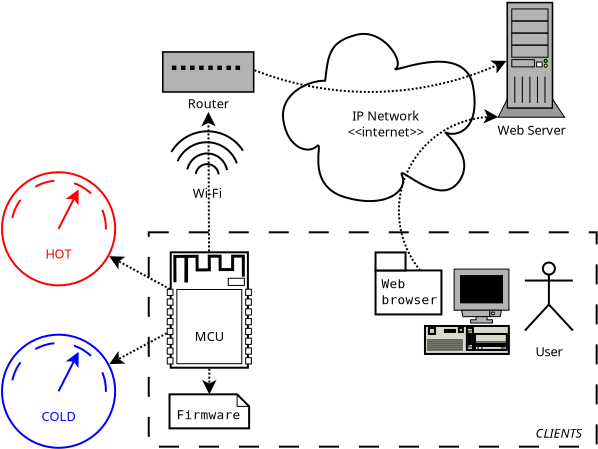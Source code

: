 <?xml version="1.0" encoding="UTF-8"?>
<dia:diagram xmlns:dia="http://www.lysator.liu.se/~alla/dia/">
  <dia:layer name="Фон" visible="true" active="true">
    <dia:object type="Network - Cloud" version="1" id="O0">
      <dia:attribute name="obj_pos">
        <dia:point val="36.508,-10.549"/>
      </dia:attribute>
      <dia:attribute name="obj_bb">
        <dia:rectangle val="36.508,-10.549;46.089,-2.187"/>
      </dia:attribute>
      <dia:attribute name="meta">
        <dia:composite type="dict"/>
      </dia:attribute>
      <dia:attribute name="elem_corner">
        <dia:point val="36.508,-10.549"/>
      </dia:attribute>
      <dia:attribute name="elem_width">
        <dia:real val="9.581"/>
      </dia:attribute>
      <dia:attribute name="elem_height">
        <dia:real val="8.362"/>
      </dia:attribute>
      <dia:attribute name="line_width">
        <dia:real val="0.1"/>
      </dia:attribute>
      <dia:attribute name="line_colour">
        <dia:color val="#000000"/>
      </dia:attribute>
      <dia:attribute name="fill_colour">
        <dia:color val="#ffffff"/>
      </dia:attribute>
      <dia:attribute name="show_background">
        <dia:boolean val="true"/>
      </dia:attribute>
      <dia:attribute name="line_style">
        <dia:enum val="0"/>
        <dia:real val="1"/>
      </dia:attribute>
      <dia:attribute name="padding">
        <dia:real val="0.1"/>
      </dia:attribute>
      <dia:attribute name="text">
        <dia:composite type="text">
          <dia:attribute name="string">
            <dia:string>#IP Network
&lt;&lt;internet&gt;&gt;#</dia:string>
          </dia:attribute>
          <dia:attribute name="font">
            <dia:font family="sans" style="0" name="Helvetica"/>
          </dia:attribute>
          <dia:attribute name="height">
            <dia:real val="0.8"/>
          </dia:attribute>
          <dia:attribute name="pos">
            <dia:point val="41.555,-6.421"/>
          </dia:attribute>
          <dia:attribute name="color">
            <dia:color val="#000000"/>
          </dia:attribute>
          <dia:attribute name="alignment">
            <dia:enum val="1"/>
          </dia:attribute>
        </dia:composite>
      </dia:attribute>
      <dia:attribute name="flip_horizontal">
        <dia:boolean val="false"/>
      </dia:attribute>
      <dia:attribute name="flip_vertical">
        <dia:boolean val="false"/>
      </dia:attribute>
      <dia:attribute name="subscale">
        <dia:real val="1"/>
      </dia:attribute>
    </dia:object>
    <dia:object type="Standard - Box" version="0" id="O1">
      <dia:attribute name="obj_pos">
        <dia:point val="29.796,-0.628"/>
      </dia:attribute>
      <dia:attribute name="obj_bb">
        <dia:rectangle val="29.746,-0.678;52.242,10.14"/>
      </dia:attribute>
      <dia:attribute name="elem_corner">
        <dia:point val="29.796,-0.628"/>
      </dia:attribute>
      <dia:attribute name="elem_width">
        <dia:real val="22.396"/>
      </dia:attribute>
      <dia:attribute name="elem_height">
        <dia:real val="10.717"/>
      </dia:attribute>
      <dia:attribute name="border_width">
        <dia:real val="0.1"/>
      </dia:attribute>
      <dia:attribute name="show_background">
        <dia:boolean val="true"/>
      </dia:attribute>
      <dia:attribute name="line_style">
        <dia:enum val="1"/>
      </dia:attribute>
    </dia:object>
    <dia:group>
      <dia:object type="Standard - Ellipse" version="0" id="O2">
        <dia:attribute name="obj_pos">
          <dia:point val="22.459,-3.633"/>
        </dia:attribute>
        <dia:attribute name="obj_bb">
          <dia:rectangle val="22.41,-3.683;28.166,2.074"/>
        </dia:attribute>
        <dia:attribute name="elem_corner">
          <dia:point val="22.459,-3.633"/>
        </dia:attribute>
        <dia:attribute name="elem_width">
          <dia:real val="5.657"/>
        </dia:attribute>
        <dia:attribute name="elem_height">
          <dia:real val="5.657"/>
        </dia:attribute>
        <dia:attribute name="border_width">
          <dia:real val="0.1"/>
        </dia:attribute>
        <dia:attribute name="border_color">
          <dia:color val="#ff0000"/>
        </dia:attribute>
        <dia:attribute name="aspect">
          <dia:enum val="2"/>
        </dia:attribute>
      </dia:object>
      <dia:object type="Standard - Line" version="0" id="O3">
        <dia:attribute name="obj_pos">
          <dia:point val="25.288,-0.805"/>
        </dia:attribute>
        <dia:attribute name="obj_bb">
          <dia:rectangle val="25.221,-2.873;26.362,-0.737"/>
        </dia:attribute>
        <dia:attribute name="conn_endpoints">
          <dia:point val="25.288,-0.805"/>
          <dia:point val="26.292,-2.774"/>
        </dia:attribute>
        <dia:attribute name="numcp">
          <dia:int val="1"/>
        </dia:attribute>
        <dia:attribute name="line_color">
          <dia:color val="#ff0000"/>
        </dia:attribute>
        <dia:attribute name="end_arrow">
          <dia:enum val="22"/>
        </dia:attribute>
        <dia:attribute name="end_arrow_length">
          <dia:real val="0.5"/>
        </dia:attribute>
        <dia:attribute name="end_arrow_width">
          <dia:real val="0.5"/>
        </dia:attribute>
        <dia:connections>
          <dia:connection handle="0" to="O2" connection="8"/>
        </dia:connections>
      </dia:object>
      <dia:object type="Standard - Arc" version="0" id="O4">
        <dia:attribute name="obj_pos">
          <dia:point val="27.653,-0.776"/>
        </dia:attribute>
        <dia:attribute name="obj_bb">
          <dia:rectangle val="22.872,-3.264;27.704,-0.725"/>
        </dia:attribute>
        <dia:attribute name="conn_endpoints">
          <dia:point val="27.653,-0.776"/>
          <dia:point val="22.922,-0.819"/>
        </dia:attribute>
        <dia:attribute name="arc_color">
          <dia:color val="#ff0000"/>
        </dia:attribute>
        <dia:attribute name="curve_distance">
          <dia:real val="2.417"/>
        </dia:attribute>
        <dia:attribute name="line_width">
          <dia:real val="0.1"/>
        </dia:attribute>
        <dia:attribute name="line_style">
          <dia:enum val="1"/>
        </dia:attribute>
      </dia:object>
      <dia:object type="Standard - Text" version="1" id="O5">
        <dia:attribute name="obj_pos">
          <dia:point val="25.288,0.685"/>
        </dia:attribute>
        <dia:attribute name="obj_bb">
          <dia:rectangle val="24.599,0.09;25.977,0.837"/>
        </dia:attribute>
        <dia:attribute name="text">
          <dia:composite type="text">
            <dia:attribute name="string">
              <dia:string>#HOT#</dia:string>
            </dia:attribute>
            <dia:attribute name="font">
              <dia:font family="sans" style="0" name="Helvetica"/>
            </dia:attribute>
            <dia:attribute name="height">
              <dia:real val="0.8"/>
            </dia:attribute>
            <dia:attribute name="pos">
              <dia:point val="25.288,0.685"/>
            </dia:attribute>
            <dia:attribute name="color">
              <dia:color val="#ff0000"/>
            </dia:attribute>
            <dia:attribute name="alignment">
              <dia:enum val="1"/>
            </dia:attribute>
          </dia:composite>
        </dia:attribute>
        <dia:attribute name="valign">
          <dia:enum val="3"/>
        </dia:attribute>
      </dia:object>
    </dia:group>
    <dia:group>
      <dia:object type="Standard - Ellipse" version="0" id="O6">
        <dia:attribute name="obj_pos">
          <dia:point val="22.459,4.489"/>
        </dia:attribute>
        <dia:attribute name="obj_bb">
          <dia:rectangle val="22.41,4.439;28.166,10.196"/>
        </dia:attribute>
        <dia:attribute name="elem_corner">
          <dia:point val="22.459,4.489"/>
        </dia:attribute>
        <dia:attribute name="elem_width">
          <dia:real val="5.657"/>
        </dia:attribute>
        <dia:attribute name="elem_height">
          <dia:real val="5.657"/>
        </dia:attribute>
        <dia:attribute name="border_width">
          <dia:real val="0.1"/>
        </dia:attribute>
        <dia:attribute name="border_color">
          <dia:color val="#0000ff"/>
        </dia:attribute>
        <dia:attribute name="aspect">
          <dia:enum val="2"/>
        </dia:attribute>
      </dia:object>
      <dia:object type="Standard - Line" version="0" id="O7">
        <dia:attribute name="obj_pos">
          <dia:point val="25.288,7.318"/>
        </dia:attribute>
        <dia:attribute name="obj_bb">
          <dia:rectangle val="25.221,5.249;26.362,7.385"/>
        </dia:attribute>
        <dia:attribute name="conn_endpoints">
          <dia:point val="25.288,7.318"/>
          <dia:point val="26.292,5.349"/>
        </dia:attribute>
        <dia:attribute name="numcp">
          <dia:int val="1"/>
        </dia:attribute>
        <dia:attribute name="line_color">
          <dia:color val="#0000ff"/>
        </dia:attribute>
        <dia:attribute name="end_arrow">
          <dia:enum val="22"/>
        </dia:attribute>
        <dia:attribute name="end_arrow_length">
          <dia:real val="0.5"/>
        </dia:attribute>
        <dia:attribute name="end_arrow_width">
          <dia:real val="0.5"/>
        </dia:attribute>
        <dia:connections>
          <dia:connection handle="0" to="O6" connection="8"/>
        </dia:connections>
      </dia:object>
      <dia:object type="Standard - Arc" version="0" id="O8">
        <dia:attribute name="obj_pos">
          <dia:point val="27.653,7.347"/>
        </dia:attribute>
        <dia:attribute name="obj_bb">
          <dia:rectangle val="22.872,4.858;27.704,7.397"/>
        </dia:attribute>
        <dia:attribute name="conn_endpoints">
          <dia:point val="27.653,7.347"/>
          <dia:point val="22.922,7.303"/>
        </dia:attribute>
        <dia:attribute name="arc_color">
          <dia:color val="#0000ff"/>
        </dia:attribute>
        <dia:attribute name="curve_distance">
          <dia:real val="2.417"/>
        </dia:attribute>
        <dia:attribute name="line_width">
          <dia:real val="0.1"/>
        </dia:attribute>
        <dia:attribute name="line_style">
          <dia:enum val="1"/>
        </dia:attribute>
      </dia:object>
      <dia:object type="Standard - Text" version="1" id="O9">
        <dia:attribute name="obj_pos">
          <dia:point val="25.288,8.807"/>
        </dia:attribute>
        <dia:attribute name="obj_bb">
          <dia:rectangle val="24.387,8.212;26.189,8.959"/>
        </dia:attribute>
        <dia:attribute name="text">
          <dia:composite type="text">
            <dia:attribute name="string">
              <dia:string>#COLD#</dia:string>
            </dia:attribute>
            <dia:attribute name="font">
              <dia:font family="sans" style="0" name="Helvetica"/>
            </dia:attribute>
            <dia:attribute name="height">
              <dia:real val="0.8"/>
            </dia:attribute>
            <dia:attribute name="pos">
              <dia:point val="25.288,8.807"/>
            </dia:attribute>
            <dia:attribute name="color">
              <dia:color val="#0000ff"/>
            </dia:attribute>
            <dia:attribute name="alignment">
              <dia:enum val="1"/>
            </dia:attribute>
          </dia:composite>
        </dia:attribute>
        <dia:attribute name="valign">
          <dia:enum val="3"/>
        </dia:attribute>
      </dia:object>
    </dia:group>
    <dia:group>
      <dia:object type="Standard - Box" version="0" id="O10">
        <dia:attribute name="obj_pos">
          <dia:point val="30.895,0.372"/>
        </dia:attribute>
        <dia:attribute name="obj_bb">
          <dia:rectangle val="30.845,0.322;34.804,6.191"/>
        </dia:attribute>
        <dia:attribute name="elem_corner">
          <dia:point val="30.895,0.372"/>
        </dia:attribute>
        <dia:attribute name="elem_width">
          <dia:real val="3.859"/>
        </dia:attribute>
        <dia:attribute name="elem_height">
          <dia:real val="5.769"/>
        </dia:attribute>
        <dia:attribute name="border_width">
          <dia:real val="0.1"/>
        </dia:attribute>
        <dia:attribute name="show_background">
          <dia:boolean val="true"/>
        </dia:attribute>
      </dia:object>
      <dia:object type="Standard - Box" version="0" id="O11">
        <dia:attribute name="obj_pos">
          <dia:point val="31.202,2.229"/>
        </dia:attribute>
        <dia:attribute name="obj_bb">
          <dia:rectangle val="31.177,2.204;34.473,5.965"/>
        </dia:attribute>
        <dia:attribute name="elem_corner">
          <dia:point val="31.202,2.229"/>
        </dia:attribute>
        <dia:attribute name="elem_width">
          <dia:real val="3.246"/>
        </dia:attribute>
        <dia:attribute name="elem_height">
          <dia:real val="3.712"/>
        </dia:attribute>
        <dia:attribute name="border_width">
          <dia:real val="0.05"/>
        </dia:attribute>
        <dia:attribute name="show_background">
          <dia:boolean val="true"/>
        </dia:attribute>
      </dia:object>
      <dia:object type="Standard - Box" version="0" id="O12">
        <dia:attribute name="obj_pos">
          <dia:point val="30.722,2.216"/>
        </dia:attribute>
        <dia:attribute name="obj_bb">
          <dia:rectangle val="30.697,2.191;31.032,2.553"/>
        </dia:attribute>
        <dia:attribute name="elem_corner">
          <dia:point val="30.722,2.216"/>
        </dia:attribute>
        <dia:attribute name="elem_width">
          <dia:real val="0.285"/>
        </dia:attribute>
        <dia:attribute name="elem_height">
          <dia:real val="0.312"/>
        </dia:attribute>
        <dia:attribute name="border_width">
          <dia:real val="0.05"/>
        </dia:attribute>
        <dia:attribute name="show_background">
          <dia:boolean val="true"/>
        </dia:attribute>
      </dia:object>
      <dia:object type="Standard - Box" version="0" id="O13">
        <dia:attribute name="obj_pos">
          <dia:point val="30.722,2.705"/>
        </dia:attribute>
        <dia:attribute name="obj_bb">
          <dia:rectangle val="30.697,2.68;31.032,3.042"/>
        </dia:attribute>
        <dia:attribute name="elem_corner">
          <dia:point val="30.722,2.705"/>
        </dia:attribute>
        <dia:attribute name="elem_width">
          <dia:real val="0.285"/>
        </dia:attribute>
        <dia:attribute name="elem_height">
          <dia:real val="0.312"/>
        </dia:attribute>
        <dia:attribute name="border_width">
          <dia:real val="0.05"/>
        </dia:attribute>
        <dia:attribute name="show_background">
          <dia:boolean val="true"/>
        </dia:attribute>
      </dia:object>
      <dia:object type="Standard - Box" version="0" id="O14">
        <dia:attribute name="obj_pos">
          <dia:point val="30.722,3.195"/>
        </dia:attribute>
        <dia:attribute name="obj_bb">
          <dia:rectangle val="30.697,3.17;31.032,3.531"/>
        </dia:attribute>
        <dia:attribute name="elem_corner">
          <dia:point val="30.722,3.195"/>
        </dia:attribute>
        <dia:attribute name="elem_width">
          <dia:real val="0.285"/>
        </dia:attribute>
        <dia:attribute name="elem_height">
          <dia:real val="0.312"/>
        </dia:attribute>
        <dia:attribute name="border_width">
          <dia:real val="0.05"/>
        </dia:attribute>
        <dia:attribute name="show_background">
          <dia:boolean val="true"/>
        </dia:attribute>
      </dia:object>
      <dia:object type="Standard - Box" version="0" id="O15">
        <dia:attribute name="obj_pos">
          <dia:point val="30.722,3.684"/>
        </dia:attribute>
        <dia:attribute name="obj_bb">
          <dia:rectangle val="30.697,3.659;31.032,4.021"/>
        </dia:attribute>
        <dia:attribute name="elem_corner">
          <dia:point val="30.722,3.684"/>
        </dia:attribute>
        <dia:attribute name="elem_width">
          <dia:real val="0.285"/>
        </dia:attribute>
        <dia:attribute name="elem_height">
          <dia:real val="0.312"/>
        </dia:attribute>
        <dia:attribute name="border_width">
          <dia:real val="0.05"/>
        </dia:attribute>
        <dia:attribute name="show_background">
          <dia:boolean val="true"/>
        </dia:attribute>
      </dia:object>
      <dia:object type="Standard - Box" version="0" id="O16">
        <dia:attribute name="obj_pos">
          <dia:point val="30.722,4.173"/>
        </dia:attribute>
        <dia:attribute name="obj_bb">
          <dia:rectangle val="30.697,4.148;31.032,4.51"/>
        </dia:attribute>
        <dia:attribute name="elem_corner">
          <dia:point val="30.722,4.173"/>
        </dia:attribute>
        <dia:attribute name="elem_width">
          <dia:real val="0.285"/>
        </dia:attribute>
        <dia:attribute name="elem_height">
          <dia:real val="0.312"/>
        </dia:attribute>
        <dia:attribute name="border_width">
          <dia:real val="0.05"/>
        </dia:attribute>
        <dia:attribute name="show_background">
          <dia:boolean val="true"/>
        </dia:attribute>
      </dia:object>
      <dia:object type="Standard - Box" version="0" id="O17">
        <dia:attribute name="obj_pos">
          <dia:point val="30.722,4.663"/>
        </dia:attribute>
        <dia:attribute name="obj_bb">
          <dia:rectangle val="30.697,4.638;31.032,4.999"/>
        </dia:attribute>
        <dia:attribute name="elem_corner">
          <dia:point val="30.722,4.663"/>
        </dia:attribute>
        <dia:attribute name="elem_width">
          <dia:real val="0.285"/>
        </dia:attribute>
        <dia:attribute name="elem_height">
          <dia:real val="0.312"/>
        </dia:attribute>
        <dia:attribute name="border_width">
          <dia:real val="0.05"/>
        </dia:attribute>
        <dia:attribute name="show_background">
          <dia:boolean val="true"/>
        </dia:attribute>
      </dia:object>
      <dia:object type="Standard - Box" version="0" id="O18">
        <dia:attribute name="obj_pos">
          <dia:point val="30.722,5.152"/>
        </dia:attribute>
        <dia:attribute name="obj_bb">
          <dia:rectangle val="30.697,5.127;31.032,5.489"/>
        </dia:attribute>
        <dia:attribute name="elem_corner">
          <dia:point val="30.722,5.152"/>
        </dia:attribute>
        <dia:attribute name="elem_width">
          <dia:real val="0.285"/>
        </dia:attribute>
        <dia:attribute name="elem_height">
          <dia:real val="0.312"/>
        </dia:attribute>
        <dia:attribute name="border_width">
          <dia:real val="0.05"/>
        </dia:attribute>
        <dia:attribute name="show_background">
          <dia:boolean val="true"/>
        </dia:attribute>
      </dia:object>
      <dia:object type="Standard - Box" version="0" id="O19">
        <dia:attribute name="obj_pos">
          <dia:point val="30.722,5.641"/>
        </dia:attribute>
        <dia:attribute name="obj_bb">
          <dia:rectangle val="30.697,5.616;31.032,5.978"/>
        </dia:attribute>
        <dia:attribute name="elem_corner">
          <dia:point val="30.722,5.641"/>
        </dia:attribute>
        <dia:attribute name="elem_width">
          <dia:real val="0.285"/>
        </dia:attribute>
        <dia:attribute name="elem_height">
          <dia:real val="0.312"/>
        </dia:attribute>
        <dia:attribute name="border_width">
          <dia:real val="0.05"/>
        </dia:attribute>
        <dia:attribute name="show_background">
          <dia:boolean val="true"/>
        </dia:attribute>
      </dia:object>
      <dia:object type="Standard - Box" version="0" id="O20">
        <dia:attribute name="obj_pos">
          <dia:point val="34.642,2.216"/>
        </dia:attribute>
        <dia:attribute name="obj_bb">
          <dia:rectangle val="34.617,2.191;34.952,2.553"/>
        </dia:attribute>
        <dia:attribute name="elem_corner">
          <dia:point val="34.642,2.216"/>
        </dia:attribute>
        <dia:attribute name="elem_width">
          <dia:real val="0.285"/>
        </dia:attribute>
        <dia:attribute name="elem_height">
          <dia:real val="0.312"/>
        </dia:attribute>
        <dia:attribute name="border_width">
          <dia:real val="0.05"/>
        </dia:attribute>
        <dia:attribute name="show_background">
          <dia:boolean val="true"/>
        </dia:attribute>
      </dia:object>
      <dia:object type="Standard - Box" version="0" id="O21">
        <dia:attribute name="obj_pos">
          <dia:point val="34.642,2.705"/>
        </dia:attribute>
        <dia:attribute name="obj_bb">
          <dia:rectangle val="34.617,2.68;34.952,3.042"/>
        </dia:attribute>
        <dia:attribute name="elem_corner">
          <dia:point val="34.642,2.705"/>
        </dia:attribute>
        <dia:attribute name="elem_width">
          <dia:real val="0.285"/>
        </dia:attribute>
        <dia:attribute name="elem_height">
          <dia:real val="0.312"/>
        </dia:attribute>
        <dia:attribute name="border_width">
          <dia:real val="0.05"/>
        </dia:attribute>
        <dia:attribute name="show_background">
          <dia:boolean val="true"/>
        </dia:attribute>
      </dia:object>
      <dia:object type="Standard - Box" version="0" id="O22">
        <dia:attribute name="obj_pos">
          <dia:point val="34.642,3.195"/>
        </dia:attribute>
        <dia:attribute name="obj_bb">
          <dia:rectangle val="34.617,3.17;34.952,3.531"/>
        </dia:attribute>
        <dia:attribute name="elem_corner">
          <dia:point val="34.642,3.195"/>
        </dia:attribute>
        <dia:attribute name="elem_width">
          <dia:real val="0.285"/>
        </dia:attribute>
        <dia:attribute name="elem_height">
          <dia:real val="0.312"/>
        </dia:attribute>
        <dia:attribute name="border_width">
          <dia:real val="0.05"/>
        </dia:attribute>
        <dia:attribute name="show_background">
          <dia:boolean val="true"/>
        </dia:attribute>
      </dia:object>
      <dia:object type="Standard - Box" version="0" id="O23">
        <dia:attribute name="obj_pos">
          <dia:point val="34.642,3.684"/>
        </dia:attribute>
        <dia:attribute name="obj_bb">
          <dia:rectangle val="34.617,3.659;34.952,4.021"/>
        </dia:attribute>
        <dia:attribute name="elem_corner">
          <dia:point val="34.642,3.684"/>
        </dia:attribute>
        <dia:attribute name="elem_width">
          <dia:real val="0.285"/>
        </dia:attribute>
        <dia:attribute name="elem_height">
          <dia:real val="0.312"/>
        </dia:attribute>
        <dia:attribute name="border_width">
          <dia:real val="0.05"/>
        </dia:attribute>
        <dia:attribute name="show_background">
          <dia:boolean val="true"/>
        </dia:attribute>
      </dia:object>
      <dia:object type="Standard - Box" version="0" id="O24">
        <dia:attribute name="obj_pos">
          <dia:point val="34.642,4.173"/>
        </dia:attribute>
        <dia:attribute name="obj_bb">
          <dia:rectangle val="34.617,4.148;34.952,4.51"/>
        </dia:attribute>
        <dia:attribute name="elem_corner">
          <dia:point val="34.642,4.173"/>
        </dia:attribute>
        <dia:attribute name="elem_width">
          <dia:real val="0.285"/>
        </dia:attribute>
        <dia:attribute name="elem_height">
          <dia:real val="0.312"/>
        </dia:attribute>
        <dia:attribute name="border_width">
          <dia:real val="0.05"/>
        </dia:attribute>
        <dia:attribute name="show_background">
          <dia:boolean val="true"/>
        </dia:attribute>
      </dia:object>
      <dia:object type="Standard - Box" version="0" id="O25">
        <dia:attribute name="obj_pos">
          <dia:point val="34.642,4.663"/>
        </dia:attribute>
        <dia:attribute name="obj_bb">
          <dia:rectangle val="34.617,4.638;34.952,4.999"/>
        </dia:attribute>
        <dia:attribute name="elem_corner">
          <dia:point val="34.642,4.663"/>
        </dia:attribute>
        <dia:attribute name="elem_width">
          <dia:real val="0.285"/>
        </dia:attribute>
        <dia:attribute name="elem_height">
          <dia:real val="0.312"/>
        </dia:attribute>
        <dia:attribute name="border_width">
          <dia:real val="0.05"/>
        </dia:attribute>
        <dia:attribute name="show_background">
          <dia:boolean val="true"/>
        </dia:attribute>
      </dia:object>
      <dia:object type="Standard - Box" version="0" id="O26">
        <dia:attribute name="obj_pos">
          <dia:point val="34.642,5.152"/>
        </dia:attribute>
        <dia:attribute name="obj_bb">
          <dia:rectangle val="34.617,5.127;34.952,5.489"/>
        </dia:attribute>
        <dia:attribute name="elem_corner">
          <dia:point val="34.642,5.152"/>
        </dia:attribute>
        <dia:attribute name="elem_width">
          <dia:real val="0.285"/>
        </dia:attribute>
        <dia:attribute name="elem_height">
          <dia:real val="0.312"/>
        </dia:attribute>
        <dia:attribute name="border_width">
          <dia:real val="0.05"/>
        </dia:attribute>
        <dia:attribute name="show_background">
          <dia:boolean val="true"/>
        </dia:attribute>
      </dia:object>
      <dia:object type="Standard - Box" version="0" id="O27">
        <dia:attribute name="obj_pos">
          <dia:point val="34.642,5.641"/>
        </dia:attribute>
        <dia:attribute name="obj_bb">
          <dia:rectangle val="34.617,5.616;34.952,5.978"/>
        </dia:attribute>
        <dia:attribute name="elem_corner">
          <dia:point val="34.642,5.641"/>
        </dia:attribute>
        <dia:attribute name="elem_width">
          <dia:real val="0.285"/>
        </dia:attribute>
        <dia:attribute name="elem_height">
          <dia:real val="0.312"/>
        </dia:attribute>
        <dia:attribute name="border_width">
          <dia:real val="0.05"/>
        </dia:attribute>
        <dia:attribute name="show_background">
          <dia:boolean val="true"/>
        </dia:attribute>
      </dia:object>
      <dia:object type="Standard - PolyLine" version="0" id="O28">
        <dia:attribute name="obj_pos">
          <dia:point val="31.107,1.869"/>
        </dia:attribute>
        <dia:attribute name="obj_bb">
          <dia:rectangle val="31.026,0.488;34.601,1.944"/>
        </dia:attribute>
        <dia:attribute name="poly_points">
          <dia:point val="31.107,1.869"/>
          <dia:point val="31.101,0.578"/>
          <dia:point val="31.658,0.573"/>
          <dia:point val="31.653,1.804"/>
          <dia:point val="31.687,1.804"/>
          <dia:point val="31.689,0.574"/>
          <dia:point val="32.211,0.571"/>
          <dia:point val="32.215,1.251"/>
          <dia:point val="32.827,1.249"/>
          <dia:point val="32.821,0.565"/>
          <dia:point val="33.363,0.563"/>
          <dia:point val="33.367,1.235"/>
          <dia:point val="33.989,1.233"/>
          <dia:point val="33.99,0.563"/>
          <dia:point val="34.526,0.565"/>
          <dia:point val="34.525,1.591"/>
        </dia:attribute>
        <dia:attribute name="line_width">
          <dia:real val="0.15"/>
        </dia:attribute>
      </dia:object>
      <dia:object type="Standard - Box" version="0" id="O29">
        <dia:attribute name="obj_pos">
          <dia:point val="33.771,1.669"/>
        </dia:attribute>
        <dia:attribute name="obj_bb">
          <dia:rectangle val="33.746,1.644;34.601,2.052"/>
        </dia:attribute>
        <dia:attribute name="elem_corner">
          <dia:point val="33.771,1.669"/>
        </dia:attribute>
        <dia:attribute name="elem_width">
          <dia:real val="0.805"/>
        </dia:attribute>
        <dia:attribute name="elem_height">
          <dia:real val="0.358"/>
        </dia:attribute>
        <dia:attribute name="border_width">
          <dia:real val="0.05"/>
        </dia:attribute>
        <dia:attribute name="show_background">
          <dia:boolean val="false"/>
        </dia:attribute>
      </dia:object>
      <dia:object type="Standard - Text" version="1" id="O30">
        <dia:attribute name="obj_pos">
          <dia:point val="32.825,4.806"/>
        </dia:attribute>
        <dia:attribute name="obj_bb">
          <dia:rectangle val="32.091,4.211;33.559,4.959"/>
        </dia:attribute>
        <dia:attribute name="text">
          <dia:composite type="text">
            <dia:attribute name="string">
              <dia:string>#MCU#</dia:string>
            </dia:attribute>
            <dia:attribute name="font">
              <dia:font family="sans" style="0" name="Helvetica"/>
            </dia:attribute>
            <dia:attribute name="height">
              <dia:real val="0.8"/>
            </dia:attribute>
            <dia:attribute name="pos">
              <dia:point val="32.825,4.806"/>
            </dia:attribute>
            <dia:attribute name="color">
              <dia:color val="#000000"/>
            </dia:attribute>
            <dia:attribute name="alignment">
              <dia:enum val="1"/>
            </dia:attribute>
          </dia:composite>
        </dia:attribute>
        <dia:attribute name="valign">
          <dia:enum val="3"/>
        </dia:attribute>
      </dia:object>
    </dia:group>
    <dia:object type="UML - Actor" version="0" id="O31">
      <dia:attribute name="obj_pos">
        <dia:point val="49.803,2.983"/>
      </dia:attribute>
      <dia:attribute name="obj_bb">
        <dia:rectangle val="48.503,0.233;51.103,5.733"/>
      </dia:attribute>
      <dia:attribute name="meta">
        <dia:composite type="dict"/>
      </dia:attribute>
      <dia:attribute name="elem_corner">
        <dia:point val="48.553,0.283"/>
      </dia:attribute>
      <dia:attribute name="elem_width">
        <dia:real val="2.5"/>
      </dia:attribute>
      <dia:attribute name="elem_height">
        <dia:real val="5.4"/>
      </dia:attribute>
      <dia:attribute name="line_width">
        <dia:real val="0.1"/>
      </dia:attribute>
      <dia:attribute name="line_colour">
        <dia:color val="#000000"/>
      </dia:attribute>
      <dia:attribute name="fill_colour">
        <dia:color val="#ffffff"/>
      </dia:attribute>
      <dia:attribute name="text">
        <dia:composite type="text">
          <dia:attribute name="string">
            <dia:string>#User#</dia:string>
          </dia:attribute>
          <dia:attribute name="font">
            <dia:font family="sans" style="0" name="Helvetica"/>
          </dia:attribute>
          <dia:attribute name="height">
            <dia:real val="0.8"/>
          </dia:attribute>
          <dia:attribute name="pos">
            <dia:point val="49.803,5.478"/>
          </dia:attribute>
          <dia:attribute name="color">
            <dia:color val="#000000"/>
          </dia:attribute>
          <dia:attribute name="alignment">
            <dia:enum val="1"/>
          </dia:attribute>
        </dia:composite>
      </dia:attribute>
    </dia:object>
    <dia:object type="Network - General Monitor (With Stand)" version="1" id="O32">
      <dia:attribute name="obj_pos">
        <dia:point val="45.065,1.211"/>
      </dia:attribute>
      <dia:attribute name="obj_bb">
        <dia:rectangle val="45.04,1.186;47.831,4.85"/>
      </dia:attribute>
      <dia:attribute name="meta">
        <dia:composite type="dict"/>
      </dia:attribute>
      <dia:attribute name="elem_corner">
        <dia:point val="45.065,1.211"/>
      </dia:attribute>
      <dia:attribute name="elem_width">
        <dia:real val="2.741"/>
      </dia:attribute>
      <dia:attribute name="elem_height">
        <dia:real val="2.695"/>
      </dia:attribute>
      <dia:attribute name="line_width">
        <dia:real val="0.1"/>
      </dia:attribute>
      <dia:attribute name="line_colour">
        <dia:color val="#000000"/>
      </dia:attribute>
      <dia:attribute name="fill_colour">
        <dia:color val="#ffffff"/>
      </dia:attribute>
      <dia:attribute name="show_background">
        <dia:boolean val="true"/>
      </dia:attribute>
      <dia:attribute name="line_style">
        <dia:enum val="0"/>
        <dia:real val="1"/>
      </dia:attribute>
      <dia:attribute name="padding">
        <dia:real val="0.1"/>
      </dia:attribute>
      <dia:attribute name="text">
        <dia:composite type="text">
          <dia:attribute name="string">
            <dia:string>##</dia:string>
          </dia:attribute>
          <dia:attribute name="font">
            <dia:font family="sans" style="0" name="Helvetica"/>
          </dia:attribute>
          <dia:attribute name="height">
            <dia:real val="0.8"/>
          </dia:attribute>
          <dia:attribute name="pos">
            <dia:point val="46.435,4.597"/>
          </dia:attribute>
          <dia:attribute name="color">
            <dia:color val="#000000"/>
          </dia:attribute>
          <dia:attribute name="alignment">
            <dia:enum val="1"/>
          </dia:attribute>
        </dia:composite>
      </dia:attribute>
      <dia:attribute name="flip_horizontal">
        <dia:boolean val="false"/>
      </dia:attribute>
      <dia:attribute name="flip_vertical">
        <dia:boolean val="false"/>
      </dia:attribute>
      <dia:attribute name="subscale">
        <dia:real val="1"/>
      </dia:attribute>
    </dia:object>
    <dia:object type="UML - SmallPackage" version="0" id="O33">
      <dia:attribute name="obj_pos">
        <dia:point val="41.136,1.278"/>
      </dia:attribute>
      <dia:attribute name="obj_bb">
        <dia:rectangle val="41.086,0.328;44.481,3.528"/>
      </dia:attribute>
      <dia:attribute name="meta">
        <dia:composite type="dict"/>
      </dia:attribute>
      <dia:attribute name="elem_corner">
        <dia:point val="41.136,1.278"/>
      </dia:attribute>
      <dia:attribute name="elem_width">
        <dia:real val="3.295"/>
      </dia:attribute>
      <dia:attribute name="elem_height">
        <dia:real val="2.2"/>
      </dia:attribute>
      <dia:attribute name="line_width">
        <dia:real val="0.1"/>
      </dia:attribute>
      <dia:attribute name="line_colour">
        <dia:color val="#000000"/>
      </dia:attribute>
      <dia:attribute name="fill_colour">
        <dia:color val="#ffffff"/>
      </dia:attribute>
      <dia:attribute name="stereotype">
        <dia:string>##</dia:string>
      </dia:attribute>
      <dia:attribute name="text">
        <dia:composite type="text">
          <dia:attribute name="string">
            <dia:string>#Web
browser#</dia:string>
          </dia:attribute>
          <dia:attribute name="font">
            <dia:font family="monospace" style="0" name="Courier"/>
          </dia:attribute>
          <dia:attribute name="height">
            <dia:real val="0.8"/>
          </dia:attribute>
          <dia:attribute name="pos">
            <dia:point val="41.436,2.173"/>
          </dia:attribute>
          <dia:attribute name="color">
            <dia:color val="#000000"/>
          </dia:attribute>
          <dia:attribute name="alignment">
            <dia:enum val="0"/>
          </dia:attribute>
        </dia:composite>
      </dia:attribute>
    </dia:object>
    <dia:object type="Network - A Desktop PC" version="1" id="O34">
      <dia:attribute name="obj_pos">
        <dia:point val="43.607,4.055"/>
      </dia:attribute>
      <dia:attribute name="obj_bb">
        <dia:rectangle val="43.557,4.005;47.851,5.503"/>
      </dia:attribute>
      <dia:attribute name="meta">
        <dia:composite type="dict"/>
      </dia:attribute>
      <dia:attribute name="elem_corner">
        <dia:point val="43.607,4.055"/>
      </dia:attribute>
      <dia:attribute name="elem_width">
        <dia:real val="4.194"/>
      </dia:attribute>
      <dia:attribute name="elem_height">
        <dia:real val="1.398"/>
      </dia:attribute>
      <dia:attribute name="line_width">
        <dia:real val="0.1"/>
      </dia:attribute>
      <dia:attribute name="line_colour">
        <dia:color val="#000000"/>
      </dia:attribute>
      <dia:attribute name="fill_colour">
        <dia:color val="#ffffff"/>
      </dia:attribute>
      <dia:attribute name="show_background">
        <dia:boolean val="true"/>
      </dia:attribute>
      <dia:attribute name="line_style">
        <dia:enum val="0"/>
        <dia:real val="1"/>
      </dia:attribute>
      <dia:attribute name="flip_horizontal">
        <dia:boolean val="false"/>
      </dia:attribute>
      <dia:attribute name="flip_vertical">
        <dia:boolean val="false"/>
      </dia:attribute>
      <dia:attribute name="subscale">
        <dia:real val="1"/>
      </dia:attribute>
    </dia:object>
    <dia:object type="Standard - Line" version="0" id="O35">
      <dia:attribute name="obj_pos">
        <dia:point val="30.865,2.216"/>
      </dia:attribute>
      <dia:attribute name="obj_bb">
        <dia:rectangle val="27.72,0.496;30.933,2.284"/>
      </dia:attribute>
      <dia:attribute name="conn_endpoints">
        <dia:point val="30.865,2.216"/>
        <dia:point val="27.818,0.566"/>
      </dia:attribute>
      <dia:attribute name="numcp">
        <dia:int val="1"/>
      </dia:attribute>
      <dia:attribute name="line_style">
        <dia:enum val="4"/>
      </dia:attribute>
      <dia:attribute name="end_arrow">
        <dia:enum val="22"/>
      </dia:attribute>
      <dia:attribute name="end_arrow_length">
        <dia:real val="0.5"/>
      </dia:attribute>
      <dia:attribute name="end_arrow_width">
        <dia:real val="0.5"/>
      </dia:attribute>
      <dia:connections>
        <dia:connection handle="0" to="O12" connection="1"/>
        <dia:connection handle="1" to="O2" connection="8"/>
      </dia:connections>
    </dia:object>
    <dia:object type="Standard - Line" version="0" id="O36">
      <dia:attribute name="obj_pos">
        <dia:point val="30.697,4.419"/>
      </dia:attribute>
      <dia:attribute name="obj_bb">
        <dia:rectangle val="27.722,4.351;30.765,6.03"/>
      </dia:attribute>
      <dia:attribute name="conn_endpoints">
        <dia:point val="30.697,4.419"/>
        <dia:point val="27.82,5.961"/>
      </dia:attribute>
      <dia:attribute name="numcp">
        <dia:int val="1"/>
      </dia:attribute>
      <dia:attribute name="line_style">
        <dia:enum val="4"/>
      </dia:attribute>
      <dia:attribute name="end_arrow">
        <dia:enum val="22"/>
      </dia:attribute>
      <dia:attribute name="end_arrow_length">
        <dia:real val="0.5"/>
      </dia:attribute>
      <dia:attribute name="end_arrow_width">
        <dia:real val="0.5"/>
      </dia:attribute>
      <dia:connections>
        <dia:connection handle="0" to="O16" connection="8"/>
        <dia:connection handle="1" to="O6" connection="8"/>
      </dia:connections>
    </dia:object>
    <dia:object type="Standard - Line" version="0" id="O37">
      <dia:attribute name="obj_pos">
        <dia:point val="32.812,0.324"/>
      </dia:attribute>
      <dia:attribute name="obj_bb">
        <dia:rectangle val="32.421,-6.862;33.144,0.375"/>
      </dia:attribute>
      <dia:attribute name="conn_endpoints">
        <dia:point val="32.812,0.324"/>
        <dia:point val="32.78,-6.751"/>
      </dia:attribute>
      <dia:attribute name="numcp">
        <dia:int val="1"/>
      </dia:attribute>
      <dia:attribute name="line_style">
        <dia:enum val="4"/>
      </dia:attribute>
      <dia:attribute name="end_arrow">
        <dia:enum val="22"/>
      </dia:attribute>
      <dia:attribute name="end_arrow_length">
        <dia:real val="0.5"/>
      </dia:attribute>
      <dia:attribute name="end_arrow_width">
        <dia:real val="0.5"/>
      </dia:attribute>
      <dia:connections>
        <dia:connection handle="0" to="O10" connection="8"/>
        <dia:connection handle="1" to="O42" connection="9"/>
      </dia:connections>
    </dia:object>
    <dia:object type="Standard - Text" version="1" id="O38">
      <dia:attribute name="obj_pos">
        <dia:point val="49.134,9.642"/>
      </dia:attribute>
      <dia:attribute name="obj_bb">
        <dia:rectangle val="49.134,9.047;51.811,9.794"/>
      </dia:attribute>
      <dia:attribute name="text">
        <dia:composite type="text">
          <dia:attribute name="string">
            <dia:string>#CLIENTS#</dia:string>
          </dia:attribute>
          <dia:attribute name="font">
            <dia:font family="sans" style="8" name="Helvetica-Oblique"/>
          </dia:attribute>
          <dia:attribute name="height">
            <dia:real val="0.8"/>
          </dia:attribute>
          <dia:attribute name="pos">
            <dia:point val="49.134,9.642"/>
          </dia:attribute>
          <dia:attribute name="color">
            <dia:color val="#000000"/>
          </dia:attribute>
          <dia:attribute name="alignment">
            <dia:enum val="0"/>
          </dia:attribute>
        </dia:composite>
      </dia:attribute>
      <dia:attribute name="valign">
        <dia:enum val="3"/>
      </dia:attribute>
    </dia:object>
    <dia:object type="UML - Note" version="0" id="O39">
      <dia:attribute name="obj_pos">
        <dia:point val="30.835,7.474"/>
      </dia:attribute>
      <dia:attribute name="obj_bb">
        <dia:rectangle val="30.785,7.424;34.865,9.224"/>
      </dia:attribute>
      <dia:attribute name="meta">
        <dia:composite type="dict"/>
      </dia:attribute>
      <dia:attribute name="elem_corner">
        <dia:point val="30.835,7.474"/>
      </dia:attribute>
      <dia:attribute name="elem_width">
        <dia:real val="3.98"/>
      </dia:attribute>
      <dia:attribute name="elem_height">
        <dia:real val="1.7"/>
      </dia:attribute>
      <dia:attribute name="line_width">
        <dia:real val="0.1"/>
      </dia:attribute>
      <dia:attribute name="line_colour">
        <dia:color val="#000000"/>
      </dia:attribute>
      <dia:attribute name="fill_colour">
        <dia:color val="#ffffff"/>
      </dia:attribute>
      <dia:attribute name="text">
        <dia:composite type="text">
          <dia:attribute name="string">
            <dia:string>#Firmware#</dia:string>
          </dia:attribute>
          <dia:attribute name="font">
            <dia:font family="monospace" style="0" name="Courier"/>
          </dia:attribute>
          <dia:attribute name="height">
            <dia:real val="0.8"/>
          </dia:attribute>
          <dia:attribute name="pos">
            <dia:point val="31.185,8.719"/>
          </dia:attribute>
          <dia:attribute name="color">
            <dia:color val="#000000"/>
          </dia:attribute>
          <dia:attribute name="alignment">
            <dia:enum val="0"/>
          </dia:attribute>
        </dia:composite>
      </dia:attribute>
    </dia:object>
    <dia:object type="Standard - Line" version="0" id="O40">
      <dia:attribute name="obj_pos">
        <dia:point val="32.825,6.189"/>
      </dia:attribute>
      <dia:attribute name="obj_bb">
        <dia:rectangle val="32.463,6.139;33.187,7.54"/>
      </dia:attribute>
      <dia:attribute name="conn_endpoints">
        <dia:point val="32.825,6.189"/>
        <dia:point val="32.825,7.428"/>
      </dia:attribute>
      <dia:attribute name="numcp">
        <dia:int val="1"/>
      </dia:attribute>
      <dia:attribute name="line_style">
        <dia:enum val="4"/>
      </dia:attribute>
      <dia:attribute name="end_arrow">
        <dia:enum val="22"/>
      </dia:attribute>
      <dia:attribute name="end_arrow_length">
        <dia:real val="0.5"/>
      </dia:attribute>
      <dia:attribute name="end_arrow_width">
        <dia:real val="0.5"/>
      </dia:attribute>
      <dia:connections>
        <dia:connection handle="0" to="O10" connection="8"/>
        <dia:connection handle="1" to="O39" connection="8"/>
      </dia:connections>
    </dia:object>
    <dia:object type="Network - General Computer (Tower)" version="1" id="O41">
      <dia:attribute name="obj_pos">
        <dia:point val="47.269,-12.114"/>
      </dia:attribute>
      <dia:attribute name="obj_bb">
        <dia:rectangle val="46.978,-12.155;50.88,-5.378"/>
      </dia:attribute>
      <dia:attribute name="meta">
        <dia:composite type="dict"/>
      </dia:attribute>
      <dia:attribute name="elem_corner">
        <dia:point val="47.269,-12.114"/>
      </dia:attribute>
      <dia:attribute name="elem_width">
        <dia:real val="3.319"/>
      </dia:attribute>
      <dia:attribute name="elem_height">
        <dia:real val="5.733"/>
      </dia:attribute>
      <dia:attribute name="line_width">
        <dia:real val="0.1"/>
      </dia:attribute>
      <dia:attribute name="line_colour">
        <dia:color val="#000000"/>
      </dia:attribute>
      <dia:attribute name="fill_colour">
        <dia:color val="#ffffff"/>
      </dia:attribute>
      <dia:attribute name="show_background">
        <dia:boolean val="true"/>
      </dia:attribute>
      <dia:attribute name="line_style">
        <dia:enum val="0"/>
        <dia:real val="1"/>
      </dia:attribute>
      <dia:attribute name="padding">
        <dia:real val="0.1"/>
      </dia:attribute>
      <dia:attribute name="text">
        <dia:composite type="text">
          <dia:attribute name="string">
            <dia:string>#Web Server#</dia:string>
          </dia:attribute>
          <dia:attribute name="font">
            <dia:font family="sans" style="0" name="Helvetica"/>
          </dia:attribute>
          <dia:attribute name="height">
            <dia:real val="0.8"/>
          </dia:attribute>
          <dia:attribute name="pos">
            <dia:point val="48.929,-5.631"/>
          </dia:attribute>
          <dia:attribute name="color">
            <dia:color val="#000000"/>
          </dia:attribute>
          <dia:attribute name="alignment">
            <dia:enum val="1"/>
          </dia:attribute>
        </dia:composite>
      </dia:attribute>
      <dia:attribute name="flip_horizontal">
        <dia:boolean val="false"/>
      </dia:attribute>
      <dia:attribute name="flip_vertical">
        <dia:boolean val="false"/>
      </dia:attribute>
      <dia:attribute name="subscale">
        <dia:real val="1"/>
      </dia:attribute>
    </dia:object>
    <dia:object type="Network - Hub" version="1" id="O42">
      <dia:attribute name="obj_pos">
        <dia:point val="30.498,-9.646"/>
      </dia:attribute>
      <dia:attribute name="obj_bb">
        <dia:rectangle val="30.459,-9.686;35.084,-6.703"/>
      </dia:attribute>
      <dia:attribute name="meta">
        <dia:composite type="dict"/>
      </dia:attribute>
      <dia:attribute name="elem_corner">
        <dia:point val="30.498,-9.646"/>
      </dia:attribute>
      <dia:attribute name="elem_width">
        <dia:real val="4.545"/>
      </dia:attribute>
      <dia:attribute name="elem_height">
        <dia:real val="2.0"/>
      </dia:attribute>
      <dia:attribute name="line_width">
        <dia:real val="0.1"/>
      </dia:attribute>
      <dia:attribute name="line_colour">
        <dia:color val="#000000"/>
      </dia:attribute>
      <dia:attribute name="fill_colour">
        <dia:color val="#ffffff"/>
      </dia:attribute>
      <dia:attribute name="show_background">
        <dia:boolean val="true"/>
      </dia:attribute>
      <dia:attribute name="line_style">
        <dia:enum val="0"/>
        <dia:real val="1"/>
      </dia:attribute>
      <dia:attribute name="padding">
        <dia:real val="0.1"/>
      </dia:attribute>
      <dia:attribute name="text">
        <dia:composite type="text">
          <dia:attribute name="string">
            <dia:string>#Router#</dia:string>
          </dia:attribute>
          <dia:attribute name="font">
            <dia:font family="sans" style="0" name="Helvetica"/>
          </dia:attribute>
          <dia:attribute name="height">
            <dia:real val="0.8"/>
          </dia:attribute>
          <dia:attribute name="pos">
            <dia:point val="32.771,-6.955"/>
          </dia:attribute>
          <dia:attribute name="color">
            <dia:color val="#000000"/>
          </dia:attribute>
          <dia:attribute name="alignment">
            <dia:enum val="1"/>
          </dia:attribute>
        </dia:composite>
      </dia:attribute>
      <dia:attribute name="flip_horizontal">
        <dia:boolean val="false"/>
      </dia:attribute>
      <dia:attribute name="flip_vertical">
        <dia:boolean val="false"/>
      </dia:attribute>
      <dia:attribute name="subscale">
        <dia:real val="1"/>
      </dia:attribute>
    </dia:object>
    <dia:object type="Standard - Arc" version="0" id="O43">
      <dia:attribute name="obj_pos">
        <dia:point val="33.71,-3.739"/>
      </dia:attribute>
      <dia:attribute name="obj_bb">
        <dia:rectangle val="31.676,-4.621;33.761,-3.688"/>
      </dia:attribute>
      <dia:attribute name="conn_endpoints">
        <dia:point val="33.71,-3.739"/>
        <dia:point val="31.727,-3.773"/>
      </dia:attribute>
      <dia:attribute name="curve_distance">
        <dia:real val="0.815"/>
      </dia:attribute>
      <dia:attribute name="line_width">
        <dia:real val="0.1"/>
      </dia:attribute>
    </dia:object>
    <dia:object type="Standard - Arc" version="0" id="O44">
      <dia:attribute name="obj_pos">
        <dia:point val="34.2,-4.085"/>
      </dia:attribute>
      <dia:attribute name="obj_bb">
        <dia:rectangle val="31.186,-5.183;34.251,-4.034"/>
      </dia:attribute>
      <dia:attribute name="conn_endpoints">
        <dia:point val="34.2,-4.085"/>
        <dia:point val="31.238,-4.18"/>
      </dia:attribute>
      <dia:attribute name="curve_distance">
        <dia:real val="1.0"/>
      </dia:attribute>
      <dia:attribute name="line_width">
        <dia:real val="0.1"/>
      </dia:attribute>
    </dia:object>
    <dia:object type="Standard - Arc" version="0" id="O45">
      <dia:attribute name="obj_pos">
        <dia:point val="34.507,-4.709"/>
      </dia:attribute>
      <dia:attribute name="obj_bb">
        <dia:rectangle val="30.88,-5.728;34.558,-4.597"/>
      </dia:attribute>
      <dia:attribute name="conn_endpoints">
        <dia:point val="34.507,-4.709"/>
        <dia:point val="30.93,-4.648"/>
      </dia:attribute>
      <dia:attribute name="curve_distance">
        <dia:real val="1.0"/>
      </dia:attribute>
      <dia:attribute name="line_width">
        <dia:real val="0.1"/>
      </dia:attribute>
    </dia:object>
    <dia:object type="Standard - Arc" version="0" id="O46">
      <dia:attribute name="obj_pos">
        <dia:point val="33.29,-3.527"/>
      </dia:attribute>
      <dia:attribute name="obj_bb">
        <dia:rectangle val="32.096,-4.089;33.341,-3.475"/>
      </dia:attribute>
      <dia:attribute name="conn_endpoints">
        <dia:point val="33.29,-3.527"/>
        <dia:point val="32.147,-3.551"/>
      </dia:attribute>
      <dia:attribute name="curve_distance">
        <dia:real val="0.5"/>
      </dia:attribute>
      <dia:attribute name="line_width">
        <dia:real val="0.1"/>
      </dia:attribute>
    </dia:object>
    <dia:object type="Standard - Text" version="1" id="O47">
      <dia:attribute name="obj_pos">
        <dia:point val="32.719,-2.354"/>
      </dia:attribute>
      <dia:attribute name="obj_bb">
        <dia:rectangle val="31.957,-2.949;33.48,-2.202"/>
      </dia:attribute>
      <dia:attribute name="text">
        <dia:composite type="text">
          <dia:attribute name="string">
            <dia:string>#Wi-Fi#</dia:string>
          </dia:attribute>
          <dia:attribute name="font">
            <dia:font family="sans" style="0" name="Helvetica"/>
          </dia:attribute>
          <dia:attribute name="height">
            <dia:real val="0.8"/>
          </dia:attribute>
          <dia:attribute name="pos">
            <dia:point val="32.719,-2.354"/>
          </dia:attribute>
          <dia:attribute name="color">
            <dia:color val="#000000"/>
          </dia:attribute>
          <dia:attribute name="alignment">
            <dia:enum val="1"/>
          </dia:attribute>
        </dia:composite>
      </dia:attribute>
      <dia:attribute name="valign">
        <dia:enum val="3"/>
      </dia:attribute>
    </dia:object>
    <dia:object type="Standard - Arc" version="0" id="O48">
      <dia:attribute name="obj_pos">
        <dia:point val="32.771,-8.646"/>
      </dia:attribute>
      <dia:attribute name="obj_bb">
        <dia:rectangle val="32.719,-9.338;48.981,-7.571"/>
      </dia:attribute>
      <dia:attribute name="conn_endpoints">
        <dia:point val="32.771,-8.646"/>
        <dia:point val="48.929,-9.248"/>
      </dia:attribute>
      <dia:attribute name="curve_distance">
        <dia:real val="1.309"/>
      </dia:attribute>
      <dia:attribute name="line_style">
        <dia:enum val="4"/>
      </dia:attribute>
      <dia:attribute name="end_arrow">
        <dia:enum val="22"/>
      </dia:attribute>
      <dia:attribute name="end_arrow_length">
        <dia:real val="0.5"/>
      </dia:attribute>
      <dia:attribute name="end_arrow_width">
        <dia:real val="0.5"/>
      </dia:attribute>
      <dia:connections>
        <dia:connection handle="0" to="O42" connection="9"/>
        <dia:connection handle="1" to="O41" connection="2"/>
      </dia:connections>
    </dia:object>
    <dia:object type="Standard - Arc" version="0" id="O49">
      <dia:attribute name="obj_pos">
        <dia:point val="42.784,2.378"/>
      </dia:attribute>
      <dia:attribute name="obj_bb">
        <dia:rectangle val="42.226,-9.412;48.996,2.446"/>
      </dia:attribute>
      <dia:attribute name="conn_endpoints">
        <dia:point val="42.784,2.378"/>
        <dia:point val="48.929,-9.248"/>
      </dia:attribute>
      <dia:attribute name="curve_distance">
        <dia:real val="-2.875"/>
      </dia:attribute>
      <dia:attribute name="line_style">
        <dia:enum val="4"/>
      </dia:attribute>
      <dia:attribute name="end_arrow">
        <dia:enum val="22"/>
      </dia:attribute>
      <dia:attribute name="end_arrow_length">
        <dia:real val="0.5"/>
      </dia:attribute>
      <dia:attribute name="end_arrow_width">
        <dia:real val="0.5"/>
      </dia:attribute>
      <dia:connections>
        <dia:connection handle="0" to="O33" connection="8"/>
        <dia:connection handle="1" to="O41" connection="2"/>
      </dia:connections>
    </dia:object>
  </dia:layer>
</dia:diagram>
